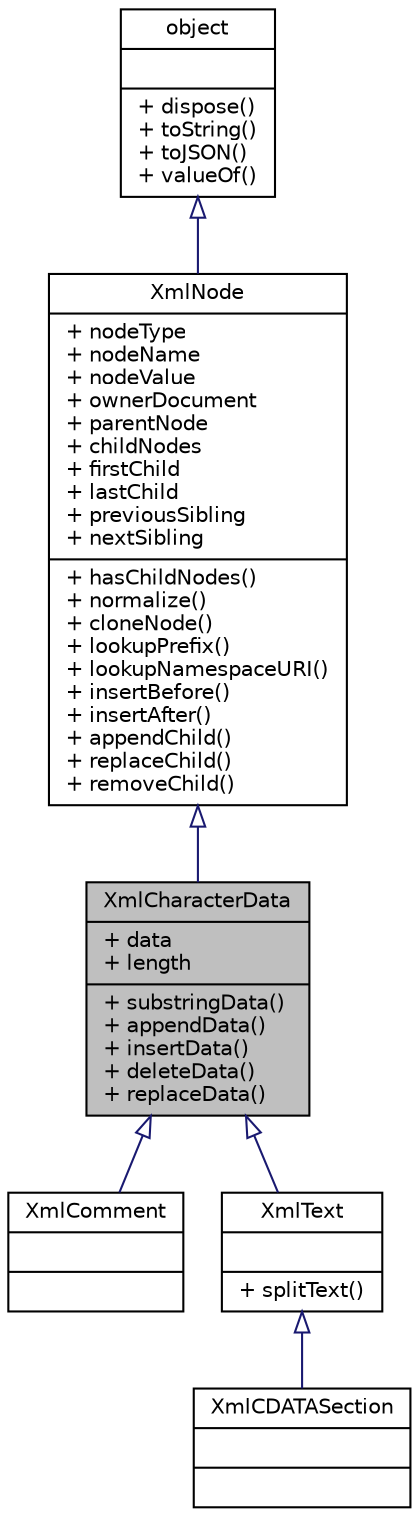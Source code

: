 digraph "XmlCharacterData"
{
  edge [fontname="Helvetica",fontsize="10",labelfontname="Helvetica",labelfontsize="10"];
  node [fontname="Helvetica",fontsize="10",shape=record];
  Node1 [label="{XmlCharacterData\n|+ data\l+ length\l|+ substringData()\l+ appendData()\l+ insertData()\l+ deleteData()\l+ replaceData()\l}",height=0.2,width=0.4,color="black", fillcolor="grey75", style="filled", fontcolor="black"];
  Node2 -> Node1 [dir="back",color="midnightblue",fontsize="10",style="solid",arrowtail="onormal",fontname="Helvetica"];
  Node2 [label="{XmlNode\n|+ nodeType\l+ nodeName\l+ nodeValue\l+ ownerDocument\l+ parentNode\l+ childNodes\l+ firstChild\l+ lastChild\l+ previousSibling\l+ nextSibling\l|+ hasChildNodes()\l+ normalize()\l+ cloneNode()\l+ lookupPrefix()\l+ lookupNamespaceURI()\l+ insertBefore()\l+ insertAfter()\l+ appendChild()\l+ replaceChild()\l+ removeChild()\l}",height=0.2,width=0.4,color="black", fillcolor="white", style="filled",URL="$dc/d8f/interfaceXmlNode.html",tooltip="XmlNode object is fundamental data type of entire DOM. "];
  Node3 -> Node2 [dir="back",color="midnightblue",fontsize="10",style="solid",arrowtail="onormal",fontname="Helvetica"];
  Node3 [label="{object\n||+ dispose()\l+ toString()\l+ toJSON()\l+ valueOf()\l}",height=0.2,width=0.4,color="black", fillcolor="white", style="filled",URL="$db/d38/interfaceobject.html",tooltip="All objects inherit from this. "];
  Node1 -> Node4 [dir="back",color="midnightblue",fontsize="10",style="solid",arrowtail="onormal",fontname="Helvetica"];
  Node4 [label="{XmlComment\n||}",height=0.2,width=0.4,color="black", fillcolor="white", style="filled",URL="$dd/dc1/interfaceXmlComment.html",tooltip="XmlComment represents comment of node. "];
  Node1 -> Node5 [dir="back",color="midnightblue",fontsize="10",style="solid",arrowtail="onormal",fontname="Helvetica"];
  Node5 [label="{XmlText\n||+ splitText()\l}",height=0.2,width=0.4,color="black", fillcolor="white", style="filled",URL="$d3/d51/interfaceXmlText.html",tooltip="XmlText object represents element or attribute text content. "];
  Node5 -> Node6 [dir="back",color="midnightblue",fontsize="10",style="solid",arrowtail="onormal",fontname="Helvetica"];
  Node6 [label="{XmlCDATASection\n||}",height=0.2,width=0.4,color="black", fillcolor="white", style="filled",URL="$d4/dd8/interfaceXmlCDATASection.html",tooltip="CDATA section for XmlCDATASection. "];
}
